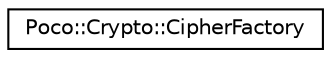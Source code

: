 digraph "Graphical Class Hierarchy"
{
 // LATEX_PDF_SIZE
  edge [fontname="Helvetica",fontsize="10",labelfontname="Helvetica",labelfontsize="10"];
  node [fontname="Helvetica",fontsize="10",shape=record];
  rankdir="LR";
  Node0 [label="Poco::Crypto::CipherFactory",height=0.2,width=0.4,color="black", fillcolor="white", style="filled",URL="$classPoco_1_1Crypto_1_1CipherFactory.html",tooltip=" "];
}
